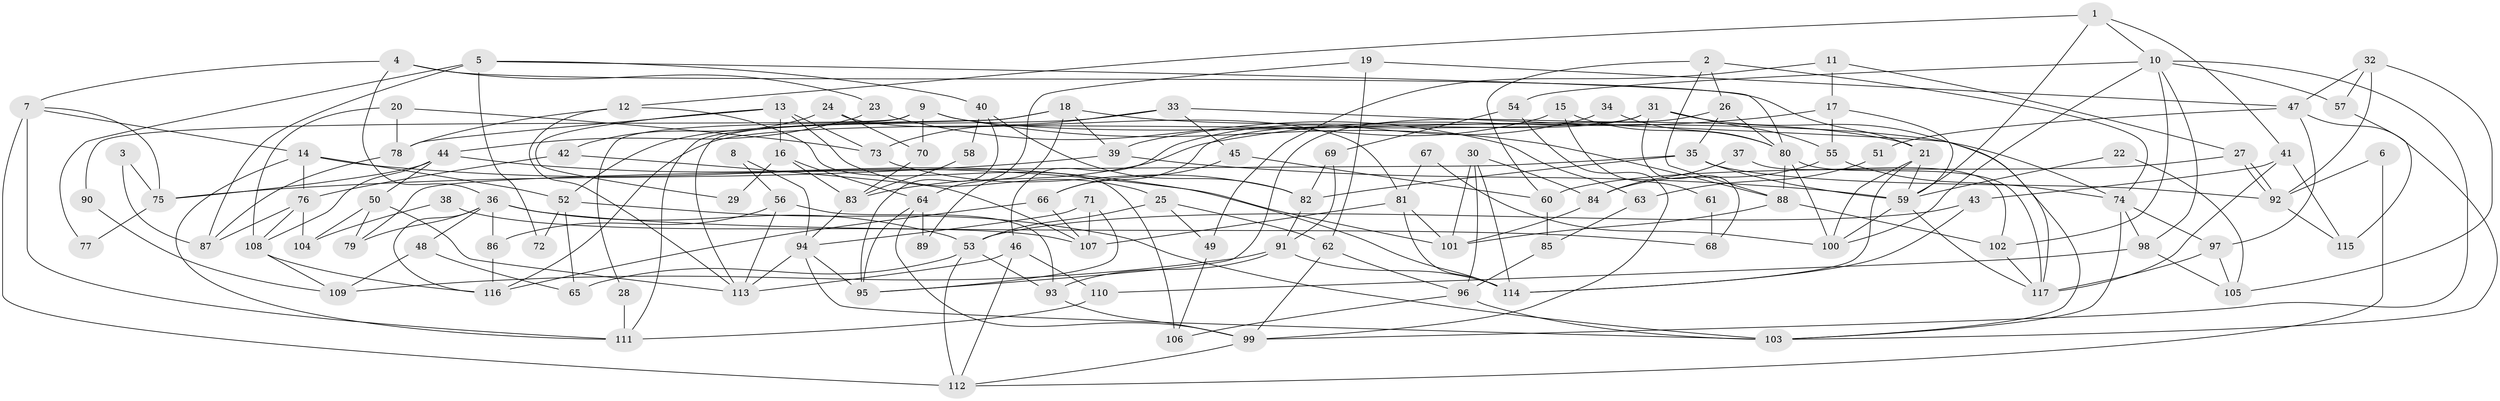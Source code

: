 // coarse degree distribution, {2: 0.13580246913580246, 3: 0.20987654320987653, 4: 0.20987654320987653, 5: 0.19753086419753085, 6: 0.12345679012345678, 7: 0.06172839506172839, 8: 0.037037037037037035, 10: 0.024691358024691357}
// Generated by graph-tools (version 1.1) at 2025/52/03/04/25 21:52:13]
// undirected, 117 vertices, 234 edges
graph export_dot {
graph [start="1"]
  node [color=gray90,style=filled];
  1;
  2;
  3;
  4;
  5;
  6;
  7;
  8;
  9;
  10;
  11;
  12;
  13;
  14;
  15;
  16;
  17;
  18;
  19;
  20;
  21;
  22;
  23;
  24;
  25;
  26;
  27;
  28;
  29;
  30;
  31;
  32;
  33;
  34;
  35;
  36;
  37;
  38;
  39;
  40;
  41;
  42;
  43;
  44;
  45;
  46;
  47;
  48;
  49;
  50;
  51;
  52;
  53;
  54;
  55;
  56;
  57;
  58;
  59;
  60;
  61;
  62;
  63;
  64;
  65;
  66;
  67;
  68;
  69;
  70;
  71;
  72;
  73;
  74;
  75;
  76;
  77;
  78;
  79;
  80;
  81;
  82;
  83;
  84;
  85;
  86;
  87;
  88;
  89;
  90;
  91;
  92;
  93;
  94;
  95;
  96;
  97;
  98;
  99;
  100;
  101;
  102;
  103;
  104;
  105;
  106;
  107;
  108;
  109;
  110;
  111;
  112;
  113;
  114;
  115;
  116;
  117;
  1 -- 41;
  1 -- 59;
  1 -- 10;
  1 -- 12;
  2 -- 74;
  2 -- 88;
  2 -- 26;
  2 -- 60;
  3 -- 75;
  3 -- 87;
  4 -- 7;
  4 -- 21;
  4 -- 23;
  4 -- 36;
  5 -- 40;
  5 -- 80;
  5 -- 72;
  5 -- 77;
  5 -- 87;
  6 -- 92;
  6 -- 112;
  7 -- 111;
  7 -- 112;
  7 -- 14;
  7 -- 75;
  8 -- 56;
  8 -- 94;
  9 -- 21;
  9 -- 88;
  9 -- 28;
  9 -- 70;
  9 -- 90;
  10 -- 99;
  10 -- 54;
  10 -- 57;
  10 -- 98;
  10 -- 100;
  10 -- 102;
  11 -- 17;
  11 -- 27;
  11 -- 49;
  12 -- 113;
  12 -- 78;
  12 -- 106;
  13 -- 16;
  13 -- 78;
  13 -- 25;
  13 -- 29;
  13 -- 73;
  14 -- 52;
  14 -- 76;
  14 -- 101;
  14 -- 111;
  15 -- 39;
  15 -- 80;
  15 -- 61;
  16 -- 83;
  16 -- 64;
  16 -- 29;
  17 -- 83;
  17 -- 55;
  17 -- 59;
  18 -- 39;
  18 -- 74;
  18 -- 89;
  18 -- 111;
  18 -- 113;
  19 -- 47;
  19 -- 62;
  19 -- 64;
  20 -- 73;
  20 -- 78;
  20 -- 108;
  21 -- 100;
  21 -- 59;
  21 -- 114;
  22 -- 59;
  22 -- 105;
  23 -- 44;
  23 -- 63;
  24 -- 42;
  24 -- 81;
  24 -- 70;
  25 -- 49;
  25 -- 53;
  25 -- 62;
  26 -- 35;
  26 -- 80;
  26 -- 95;
  27 -- 92;
  27 -- 92;
  27 -- 60;
  28 -- 111;
  30 -- 96;
  30 -- 84;
  30 -- 101;
  30 -- 114;
  31 -- 117;
  31 -- 116;
  31 -- 55;
  31 -- 66;
  31 -- 68;
  32 -- 57;
  32 -- 92;
  32 -- 47;
  32 -- 105;
  33 -- 73;
  33 -- 103;
  33 -- 45;
  33 -- 52;
  34 -- 46;
  34 -- 80;
  35 -- 82;
  35 -- 59;
  35 -- 79;
  35 -- 92;
  36 -- 116;
  36 -- 48;
  36 -- 53;
  36 -- 68;
  36 -- 79;
  36 -- 86;
  37 -- 84;
  37 -- 102;
  38 -- 107;
  38 -- 104;
  39 -- 59;
  39 -- 75;
  40 -- 82;
  40 -- 95;
  40 -- 58;
  41 -- 117;
  41 -- 43;
  41 -- 115;
  42 -- 107;
  42 -- 76;
  43 -- 53;
  43 -- 114;
  44 -- 114;
  44 -- 108;
  44 -- 50;
  44 -- 75;
  45 -- 66;
  45 -- 60;
  46 -- 113;
  46 -- 110;
  46 -- 112;
  47 -- 97;
  47 -- 51;
  47 -- 103;
  48 -- 65;
  48 -- 109;
  49 -- 106;
  50 -- 79;
  50 -- 104;
  50 -- 113;
  51 -- 63;
  52 -- 103;
  52 -- 65;
  52 -- 72;
  53 -- 65;
  53 -- 93;
  53 -- 112;
  54 -- 99;
  54 -- 69;
  55 -- 74;
  55 -- 84;
  56 -- 93;
  56 -- 113;
  56 -- 86;
  57 -- 115;
  58 -- 83;
  59 -- 100;
  59 -- 117;
  60 -- 85;
  61 -- 68;
  62 -- 99;
  62 -- 96;
  63 -- 85;
  64 -- 95;
  64 -- 89;
  64 -- 99;
  66 -- 116;
  66 -- 107;
  67 -- 81;
  67 -- 100;
  69 -- 91;
  69 -- 82;
  70 -- 83;
  71 -- 95;
  71 -- 107;
  71 -- 94;
  73 -- 82;
  74 -- 98;
  74 -- 103;
  74 -- 97;
  75 -- 77;
  76 -- 108;
  76 -- 87;
  76 -- 104;
  78 -- 87;
  80 -- 88;
  80 -- 100;
  80 -- 117;
  81 -- 101;
  81 -- 114;
  81 -- 107;
  82 -- 91;
  83 -- 94;
  84 -- 101;
  85 -- 96;
  86 -- 116;
  88 -- 102;
  88 -- 101;
  90 -- 109;
  91 -- 93;
  91 -- 114;
  91 -- 109;
  92 -- 115;
  93 -- 99;
  94 -- 113;
  94 -- 95;
  94 -- 103;
  96 -- 103;
  96 -- 106;
  97 -- 117;
  97 -- 105;
  98 -- 105;
  98 -- 110;
  99 -- 112;
  102 -- 117;
  108 -- 109;
  108 -- 116;
  110 -- 111;
}
